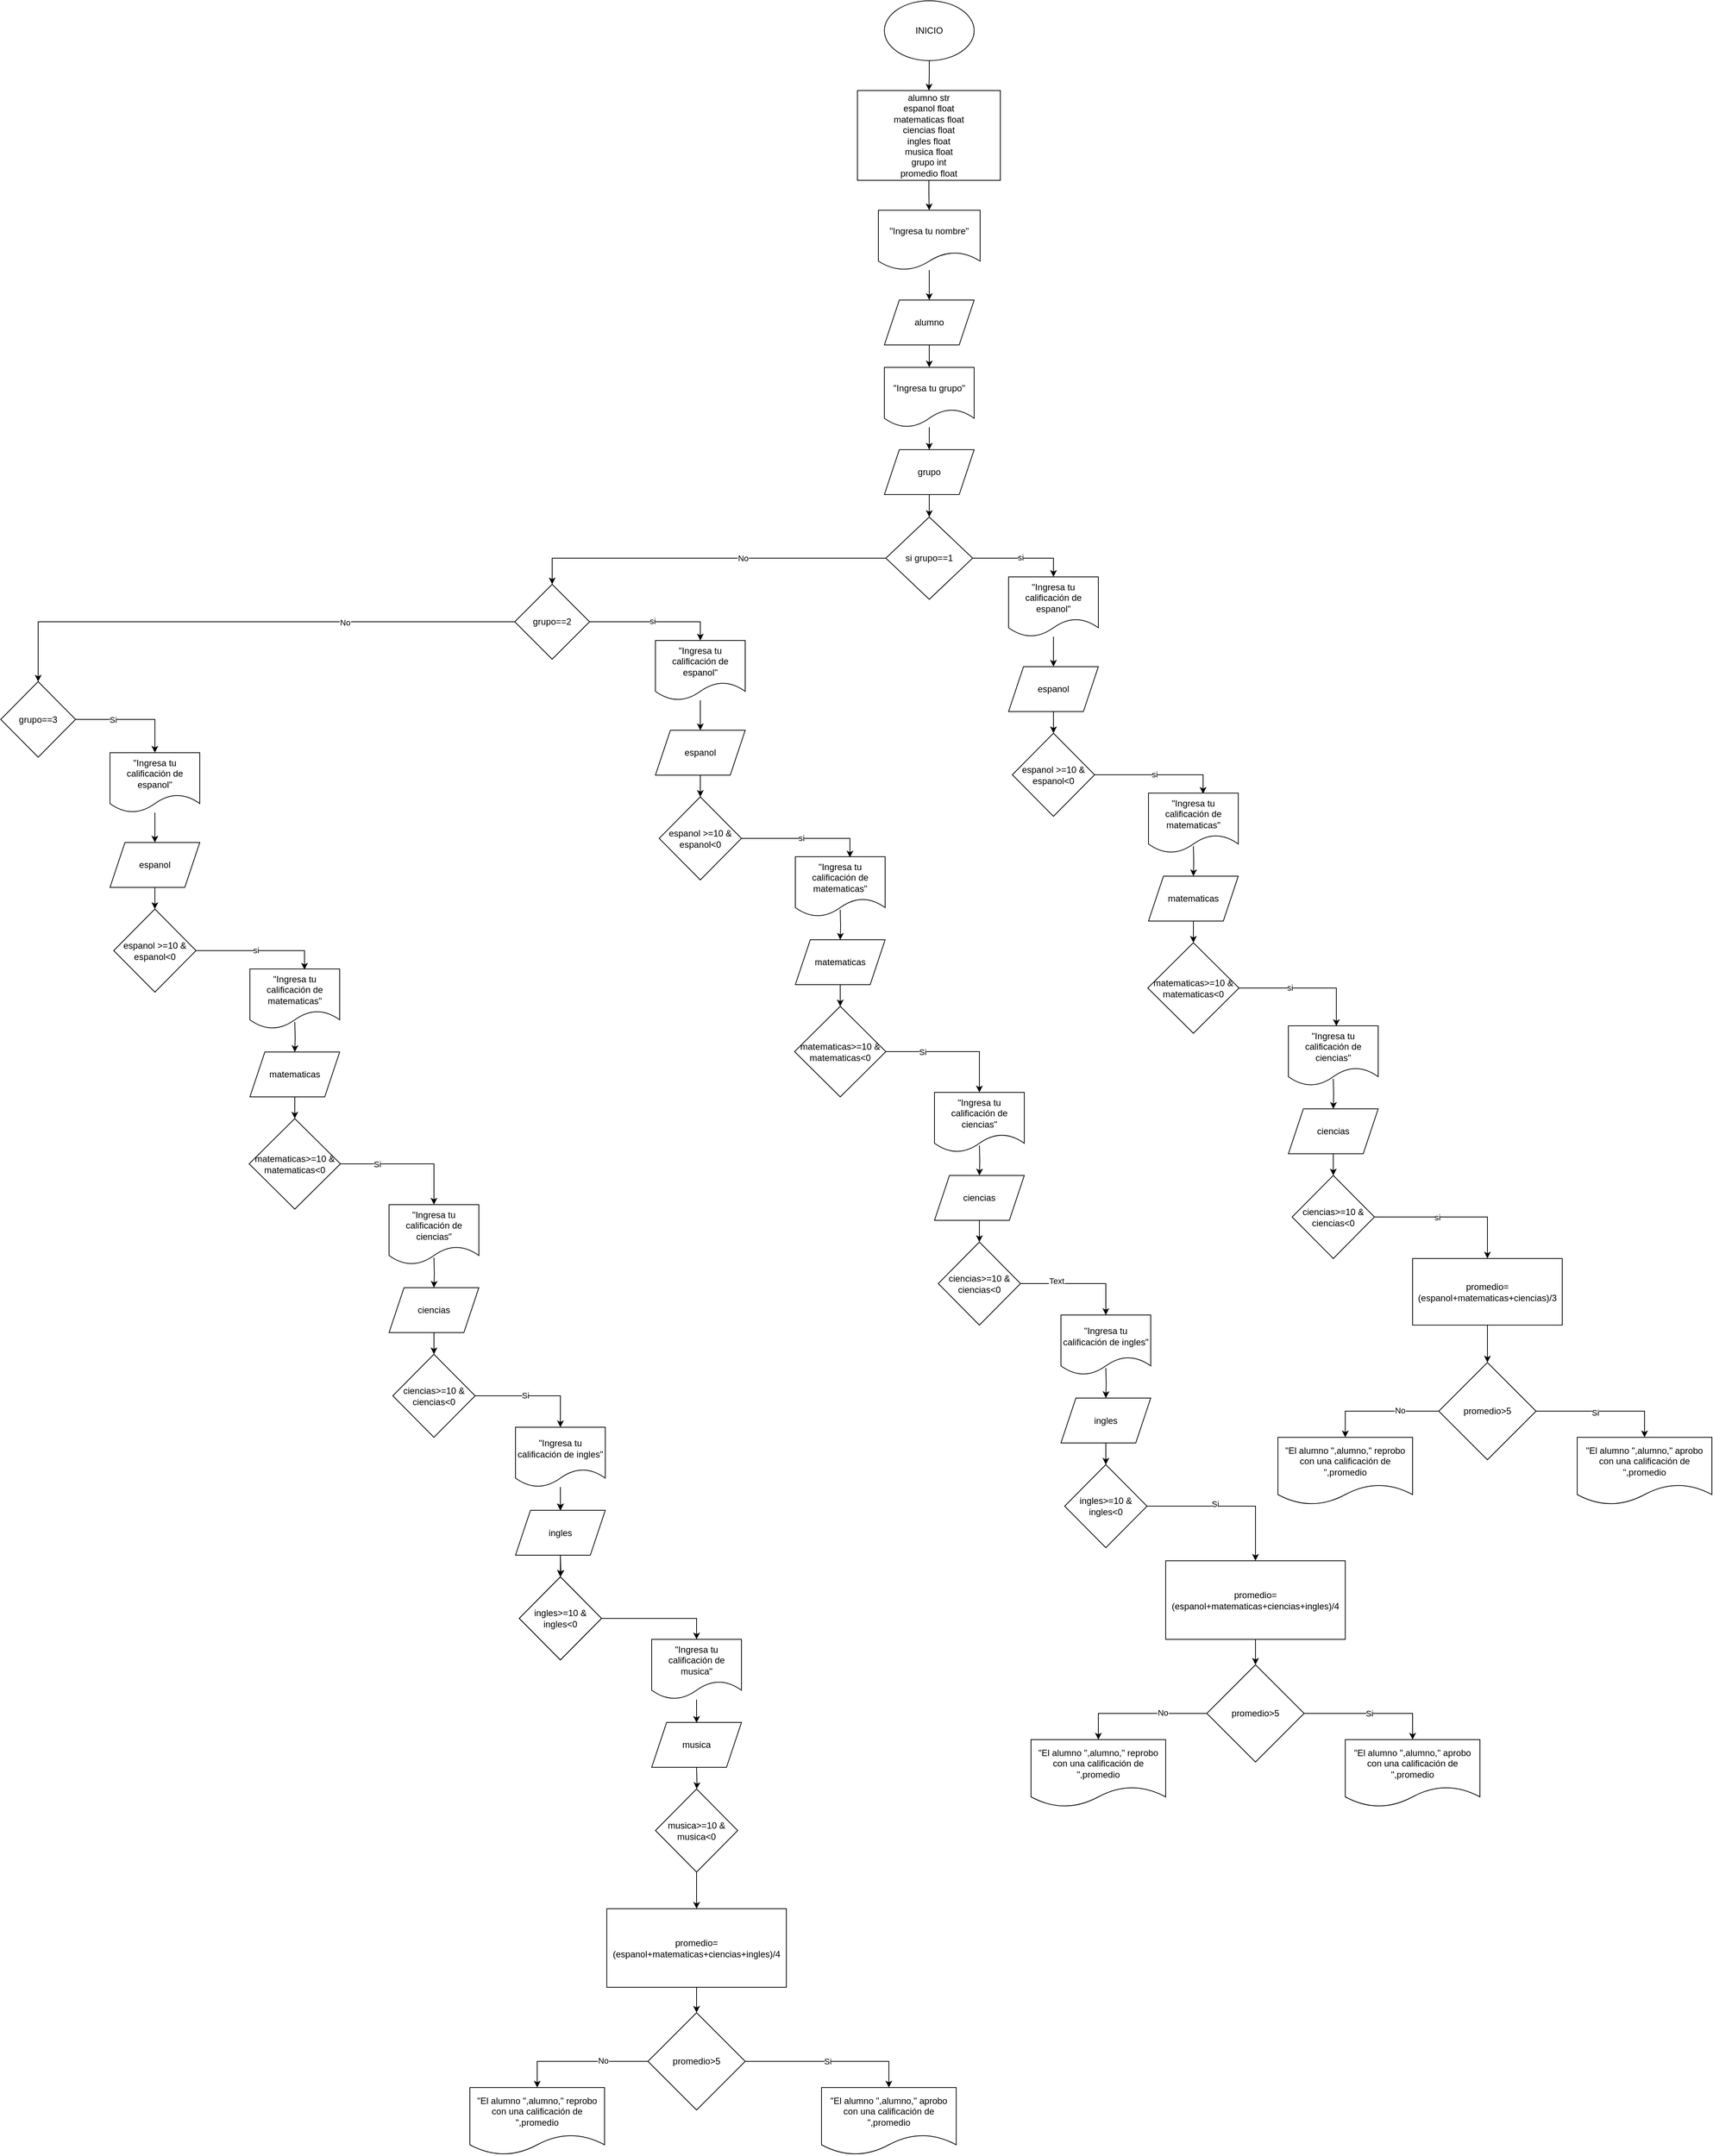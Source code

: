 <mxfile version="20.8.23" type="device"><diagram name="Página-1" id="aFOPdxJdM0kj3R4OnroM"><mxGraphModel dx="4655" dy="2076" grid="1" gridSize="10" guides="1" tooltips="1" connect="1" arrows="1" fold="1" page="1" pageScale="1" pageWidth="827" pageHeight="1169" math="0" shadow="0"><root><mxCell id="0"/><mxCell id="1" parent="0"/><mxCell id="Tc5e_QSdunfedccfVTFj-3" style="edgeStyle=orthogonalEdgeStyle;rounded=0;orthogonalLoop=1;jettySize=auto;html=1;entryX=0.5;entryY=0;entryDx=0;entryDy=0;" edge="1" parent="1" source="Tc5e_QSdunfedccfVTFj-1" target="Tc5e_QSdunfedccfVTFj-2"><mxGeometry relative="1" as="geometry"/></mxCell><mxCell id="Tc5e_QSdunfedccfVTFj-1" value="INICIO" style="ellipse;whiteSpace=wrap;html=1;" vertex="1" parent="1"><mxGeometry x="354" width="120" height="80" as="geometry"/></mxCell><mxCell id="Tc5e_QSdunfedccfVTFj-5" value="" style="edgeStyle=orthogonalEdgeStyle;rounded=0;orthogonalLoop=1;jettySize=auto;html=1;" edge="1" parent="1" source="Tc5e_QSdunfedccfVTFj-2" target="Tc5e_QSdunfedccfVTFj-4"><mxGeometry relative="1" as="geometry"/></mxCell><mxCell id="Tc5e_QSdunfedccfVTFj-2" value="alumno str&lt;br&gt;espanol float&lt;br&gt;matematicas float&lt;br&gt;ciencias float&lt;br&gt;ingles float&lt;br&gt;musica float&lt;br&gt;grupo int&lt;br&gt;promedio float" style="rounded=0;whiteSpace=wrap;html=1;" vertex="1" parent="1"><mxGeometry x="318" y="120" width="191" height="120" as="geometry"/></mxCell><mxCell id="Tc5e_QSdunfedccfVTFj-7" value="" style="edgeStyle=orthogonalEdgeStyle;rounded=0;orthogonalLoop=1;jettySize=auto;html=1;" edge="1" parent="1" source="Tc5e_QSdunfedccfVTFj-4" target="Tc5e_QSdunfedccfVTFj-6"><mxGeometry relative="1" as="geometry"/></mxCell><mxCell id="Tc5e_QSdunfedccfVTFj-4" value="&quot;Ingresa tu nombre&quot;" style="shape=document;whiteSpace=wrap;html=1;boundedLbl=1;" vertex="1" parent="1"><mxGeometry x="346" y="280" width="136" height="80" as="geometry"/></mxCell><mxCell id="Tc5e_QSdunfedccfVTFj-10" value="" style="edgeStyle=orthogonalEdgeStyle;rounded=0;orthogonalLoop=1;jettySize=auto;html=1;" edge="1" parent="1" source="Tc5e_QSdunfedccfVTFj-6" target="Tc5e_QSdunfedccfVTFj-8"><mxGeometry relative="1" as="geometry"/></mxCell><mxCell id="Tc5e_QSdunfedccfVTFj-6" value="alumno" style="shape=parallelogram;perimeter=parallelogramPerimeter;whiteSpace=wrap;html=1;fixedSize=1;" vertex="1" parent="1"><mxGeometry x="354" y="400" width="120" height="60" as="geometry"/></mxCell><mxCell id="Tc5e_QSdunfedccfVTFj-12" value="" style="edgeStyle=orthogonalEdgeStyle;rounded=0;orthogonalLoop=1;jettySize=auto;html=1;" edge="1" parent="1" source="Tc5e_QSdunfedccfVTFj-8" target="Tc5e_QSdunfedccfVTFj-11"><mxGeometry relative="1" as="geometry"/></mxCell><mxCell id="Tc5e_QSdunfedccfVTFj-8" value="&quot;Ingresa tu grupo&quot;" style="shape=document;whiteSpace=wrap;html=1;boundedLbl=1;" vertex="1" parent="1"><mxGeometry x="354" y="490" width="120" height="80" as="geometry"/></mxCell><mxCell id="Tc5e_QSdunfedccfVTFj-14" value="" style="edgeStyle=orthogonalEdgeStyle;rounded=0;orthogonalLoop=1;jettySize=auto;html=1;" edge="1" parent="1" source="Tc5e_QSdunfedccfVTFj-11" target="Tc5e_QSdunfedccfVTFj-15"><mxGeometry relative="1" as="geometry"><mxPoint x="414" y="690" as="targetPoint"/></mxGeometry></mxCell><mxCell id="Tc5e_QSdunfedccfVTFj-11" value="grupo" style="shape=parallelogram;perimeter=parallelogramPerimeter;whiteSpace=wrap;html=1;fixedSize=1;" vertex="1" parent="1"><mxGeometry x="354" y="600" width="120" height="60" as="geometry"/></mxCell><mxCell id="Tc5e_QSdunfedccfVTFj-18" style="edgeStyle=orthogonalEdgeStyle;rounded=0;orthogonalLoop=1;jettySize=auto;html=1;entryX=0.5;entryY=0;entryDx=0;entryDy=0;" edge="1" parent="1" source="Tc5e_QSdunfedccfVTFj-15" target="Tc5e_QSdunfedccfVTFj-17"><mxGeometry relative="1" as="geometry"/></mxCell><mxCell id="Tc5e_QSdunfedccfVTFj-21" value="si" style="edgeLabel;html=1;align=center;verticalAlign=middle;resizable=0;points=[];" vertex="1" connectable="0" parent="Tc5e_QSdunfedccfVTFj-18"><mxGeometry x="-0.037" y="1" relative="1" as="geometry"><mxPoint as="offset"/></mxGeometry></mxCell><mxCell id="Tc5e_QSdunfedccfVTFj-25" style="edgeStyle=orthogonalEdgeStyle;rounded=0;orthogonalLoop=1;jettySize=auto;html=1;entryX=0.5;entryY=0;entryDx=0;entryDy=0;" edge="1" parent="1" source="Tc5e_QSdunfedccfVTFj-15" target="Tc5e_QSdunfedccfVTFj-24"><mxGeometry relative="1" as="geometry"/></mxCell><mxCell id="Tc5e_QSdunfedccfVTFj-36" value="No" style="edgeLabel;html=1;align=center;verticalAlign=middle;resizable=0;points=[];" vertex="1" connectable="0" parent="Tc5e_QSdunfedccfVTFj-25"><mxGeometry x="-0.203" relative="1" as="geometry"><mxPoint as="offset"/></mxGeometry></mxCell><mxCell id="Tc5e_QSdunfedccfVTFj-15" value="si grupo==1" style="rhombus;whiteSpace=wrap;html=1;" vertex="1" parent="1"><mxGeometry x="356" y="690" width="116" height="110" as="geometry"/></mxCell><mxCell id="Tc5e_QSdunfedccfVTFj-20" value="" style="edgeStyle=orthogonalEdgeStyle;rounded=0;orthogonalLoop=1;jettySize=auto;html=1;" edge="1" parent="1" source="Tc5e_QSdunfedccfVTFj-17" target="Tc5e_QSdunfedccfVTFj-19"><mxGeometry relative="1" as="geometry"/></mxCell><mxCell id="Tc5e_QSdunfedccfVTFj-17" value="&quot;Ingresa tu calificación de espanol&quot;" style="shape=document;whiteSpace=wrap;html=1;boundedLbl=1;" vertex="1" parent="1"><mxGeometry x="520" y="770" width="120" height="80" as="geometry"/></mxCell><mxCell id="Tc5e_QSdunfedccfVTFj-23" value="" style="edgeStyle=orthogonalEdgeStyle;rounded=0;orthogonalLoop=1;jettySize=auto;html=1;" edge="1" parent="1" source="Tc5e_QSdunfedccfVTFj-19" target="Tc5e_QSdunfedccfVTFj-22"><mxGeometry relative="1" as="geometry"/></mxCell><mxCell id="Tc5e_QSdunfedccfVTFj-19" value="espanol" style="shape=parallelogram;perimeter=parallelogramPerimeter;whiteSpace=wrap;html=1;fixedSize=1;" vertex="1" parent="1"><mxGeometry x="520" y="890" width="120" height="60" as="geometry"/></mxCell><mxCell id="Tc5e_QSdunfedccfVTFj-39" style="edgeStyle=orthogonalEdgeStyle;rounded=0;orthogonalLoop=1;jettySize=auto;html=1;entryX=0.608;entryY=0.012;entryDx=0;entryDy=0;entryPerimeter=0;" edge="1" parent="1" source="Tc5e_QSdunfedccfVTFj-22" target="Tc5e_QSdunfedccfVTFj-38"><mxGeometry relative="1" as="geometry"/></mxCell><mxCell id="Tc5e_QSdunfedccfVTFj-40" value="si" style="edgeLabel;html=1;align=center;verticalAlign=middle;resizable=0;points=[];" vertex="1" connectable="0" parent="Tc5e_QSdunfedccfVTFj-39"><mxGeometry x="-0.06" y="1" relative="1" as="geometry"><mxPoint as="offset"/></mxGeometry></mxCell><mxCell id="Tc5e_QSdunfedccfVTFj-22" value="espanol &amp;gt;=10 &amp;amp; espanol&amp;lt;0" style="rhombus;whiteSpace=wrap;html=1;" vertex="1" parent="1"><mxGeometry x="525" y="979" width="110" height="111" as="geometry"/></mxCell><mxCell id="Tc5e_QSdunfedccfVTFj-27" style="edgeStyle=orthogonalEdgeStyle;rounded=0;orthogonalLoop=1;jettySize=auto;html=1;" edge="1" parent="1" source="Tc5e_QSdunfedccfVTFj-24" target="Tc5e_QSdunfedccfVTFj-26"><mxGeometry relative="1" as="geometry"/></mxCell><mxCell id="Tc5e_QSdunfedccfVTFj-37" value="No" style="edgeLabel;html=1;align=center;verticalAlign=middle;resizable=0;points=[];" vertex="1" connectable="0" parent="Tc5e_QSdunfedccfVTFj-27"><mxGeometry x="-0.366" y="1" relative="1" as="geometry"><mxPoint as="offset"/></mxGeometry></mxCell><mxCell id="Tc5e_QSdunfedccfVTFj-24" value="grupo==2" style="rhombus;whiteSpace=wrap;html=1;" vertex="1" parent="1"><mxGeometry x="-140" y="780" width="100" height="100" as="geometry"/></mxCell><mxCell id="Tc5e_QSdunfedccfVTFj-162" style="edgeStyle=orthogonalEdgeStyle;rounded=0;orthogonalLoop=1;jettySize=auto;html=1;entryX=0.5;entryY=0;entryDx=0;entryDy=0;" edge="1" parent="1" source="Tc5e_QSdunfedccfVTFj-26" target="Tc5e_QSdunfedccfVTFj-128"><mxGeometry relative="1" as="geometry"/></mxCell><mxCell id="Tc5e_QSdunfedccfVTFj-163" value="Si" style="edgeLabel;html=1;align=center;verticalAlign=middle;resizable=0;points=[];" vertex="1" connectable="0" parent="Tc5e_QSdunfedccfVTFj-162"><mxGeometry x="-0.34" relative="1" as="geometry"><mxPoint as="offset"/></mxGeometry></mxCell><mxCell id="Tc5e_QSdunfedccfVTFj-26" value="grupo==3" style="rhombus;whiteSpace=wrap;html=1;" vertex="1" parent="1"><mxGeometry x="-827" y="910" width="100" height="101" as="geometry"/></mxCell><mxCell id="Tc5e_QSdunfedccfVTFj-38" value="&quot;Ingresa tu calificación de matematicas&quot;" style="shape=document;whiteSpace=wrap;html=1;boundedLbl=1;" vertex="1" parent="1"><mxGeometry x="707" y="1059" width="120" height="80" as="geometry"/></mxCell><mxCell id="Tc5e_QSdunfedccfVTFj-41" value="" style="edgeStyle=orthogonalEdgeStyle;rounded=0;orthogonalLoop=1;jettySize=auto;html=1;" edge="1" parent="1" target="Tc5e_QSdunfedccfVTFj-43"><mxGeometry relative="1" as="geometry"><mxPoint x="767" y="1130" as="sourcePoint"/></mxGeometry></mxCell><mxCell id="Tc5e_QSdunfedccfVTFj-42" value="" style="edgeStyle=orthogonalEdgeStyle;rounded=0;orthogonalLoop=1;jettySize=auto;html=1;" edge="1" parent="1" source="Tc5e_QSdunfedccfVTFj-43" target="Tc5e_QSdunfedccfVTFj-44"><mxGeometry relative="1" as="geometry"/></mxCell><mxCell id="Tc5e_QSdunfedccfVTFj-43" value="matematicas" style="shape=parallelogram;perimeter=parallelogramPerimeter;whiteSpace=wrap;html=1;fixedSize=1;" vertex="1" parent="1"><mxGeometry x="707" y="1170" width="120" height="60" as="geometry"/></mxCell><mxCell id="Tc5e_QSdunfedccfVTFj-53" style="edgeStyle=orthogonalEdgeStyle;rounded=0;orthogonalLoop=1;jettySize=auto;html=1;entryX=0.534;entryY=0.004;entryDx=0;entryDy=0;entryPerimeter=0;" edge="1" parent="1" source="Tc5e_QSdunfedccfVTFj-44" target="Tc5e_QSdunfedccfVTFj-47"><mxGeometry relative="1" as="geometry"/></mxCell><mxCell id="Tc5e_QSdunfedccfVTFj-54" value="si" style="edgeLabel;html=1;align=center;verticalAlign=middle;resizable=0;points=[];" vertex="1" connectable="0" parent="Tc5e_QSdunfedccfVTFj-53"><mxGeometry x="-0.247" y="1" relative="1" as="geometry"><mxPoint as="offset"/></mxGeometry></mxCell><mxCell id="Tc5e_QSdunfedccfVTFj-44" value="matematicas&amp;gt;=10 &amp;amp; matematicas&amp;lt;0" style="rhombus;whiteSpace=wrap;html=1;" vertex="1" parent="1"><mxGeometry x="706" y="1259" width="122" height="121" as="geometry"/></mxCell><mxCell id="Tc5e_QSdunfedccfVTFj-47" value="&quot;Ingresa tu calificación de ciencias&quot;" style="shape=document;whiteSpace=wrap;html=1;boundedLbl=1;" vertex="1" parent="1"><mxGeometry x="894" y="1370" width="120" height="80" as="geometry"/></mxCell><mxCell id="Tc5e_QSdunfedccfVTFj-48" value="" style="edgeStyle=orthogonalEdgeStyle;rounded=0;orthogonalLoop=1;jettySize=auto;html=1;" edge="1" parent="1" target="Tc5e_QSdunfedccfVTFj-50"><mxGeometry relative="1" as="geometry"><mxPoint x="954" y="1441" as="sourcePoint"/></mxGeometry></mxCell><mxCell id="Tc5e_QSdunfedccfVTFj-49" value="" style="edgeStyle=orthogonalEdgeStyle;rounded=0;orthogonalLoop=1;jettySize=auto;html=1;" edge="1" parent="1" source="Tc5e_QSdunfedccfVTFj-50"><mxGeometry relative="1" as="geometry"><mxPoint x="954" y="1570" as="targetPoint"/></mxGeometry></mxCell><mxCell id="Tc5e_QSdunfedccfVTFj-50" value="ciencias" style="shape=parallelogram;perimeter=parallelogramPerimeter;whiteSpace=wrap;html=1;fixedSize=1;" vertex="1" parent="1"><mxGeometry x="894" y="1481" width="120" height="60" as="geometry"/></mxCell><mxCell id="Tc5e_QSdunfedccfVTFj-56" style="edgeStyle=orthogonalEdgeStyle;rounded=0;orthogonalLoop=1;jettySize=auto;html=1;entryX=0.5;entryY=0;entryDx=0;entryDy=0;" edge="1" parent="1" source="Tc5e_QSdunfedccfVTFj-51" target="Tc5e_QSdunfedccfVTFj-55"><mxGeometry relative="1" as="geometry"/></mxCell><mxCell id="Tc5e_QSdunfedccfVTFj-57" value="si" style="edgeLabel;html=1;align=center;verticalAlign=middle;resizable=0;points=[];" vertex="1" connectable="0" parent="Tc5e_QSdunfedccfVTFj-56"><mxGeometry x="-0.192" relative="1" as="geometry"><mxPoint as="offset"/></mxGeometry></mxCell><mxCell id="Tc5e_QSdunfedccfVTFj-51" value="ciencias&amp;gt;=10 &amp;amp; ciencias&amp;lt;0" style="rhombus;whiteSpace=wrap;html=1;" vertex="1" parent="1"><mxGeometry x="899" y="1570" width="110" height="111" as="geometry"/></mxCell><mxCell id="Tc5e_QSdunfedccfVTFj-60" value="" style="edgeStyle=orthogonalEdgeStyle;rounded=0;orthogonalLoop=1;jettySize=auto;html=1;" edge="1" parent="1" source="Tc5e_QSdunfedccfVTFj-55" target="Tc5e_QSdunfedccfVTFj-59"><mxGeometry relative="1" as="geometry"/></mxCell><mxCell id="Tc5e_QSdunfedccfVTFj-55" value="promedio=(espanol+matematicas+ciencias)/3" style="rounded=0;whiteSpace=wrap;html=1;" vertex="1" parent="1"><mxGeometry x="1060" y="1681" width="200" height="89" as="geometry"/></mxCell><mxCell id="Tc5e_QSdunfedccfVTFj-62" style="edgeStyle=orthogonalEdgeStyle;rounded=0;orthogonalLoop=1;jettySize=auto;html=1;entryX=0.5;entryY=0;entryDx=0;entryDy=0;" edge="1" parent="1" source="Tc5e_QSdunfedccfVTFj-59" target="Tc5e_QSdunfedccfVTFj-61"><mxGeometry relative="1" as="geometry"/></mxCell><mxCell id="Tc5e_QSdunfedccfVTFj-66" value="Si" style="edgeLabel;html=1;align=center;verticalAlign=middle;resizable=0;points=[];" vertex="1" connectable="0" parent="Tc5e_QSdunfedccfVTFj-62"><mxGeometry x="-0.13" y="-2" relative="1" as="geometry"><mxPoint as="offset"/></mxGeometry></mxCell><mxCell id="Tc5e_QSdunfedccfVTFj-64" style="edgeStyle=orthogonalEdgeStyle;rounded=0;orthogonalLoop=1;jettySize=auto;html=1;entryX=0.5;entryY=0;entryDx=0;entryDy=0;" edge="1" parent="1" source="Tc5e_QSdunfedccfVTFj-59" target="Tc5e_QSdunfedccfVTFj-63"><mxGeometry relative="1" as="geometry"/></mxCell><mxCell id="Tc5e_QSdunfedccfVTFj-65" value="No" style="edgeLabel;html=1;align=center;verticalAlign=middle;resizable=0;points=[];" vertex="1" connectable="0" parent="Tc5e_QSdunfedccfVTFj-64"><mxGeometry x="-0.346" y="-1" relative="1" as="geometry"><mxPoint as="offset"/></mxGeometry></mxCell><mxCell id="Tc5e_QSdunfedccfVTFj-59" value="promedio&amp;gt;5" style="rhombus;whiteSpace=wrap;html=1;" vertex="1" parent="1"><mxGeometry x="1095" y="1820" width="130" height="130" as="geometry"/></mxCell><mxCell id="Tc5e_QSdunfedccfVTFj-61" value="&quot;El alumno &quot;,alumno,&quot; aprobo con una calificación de &quot;,promedio" style="shape=document;whiteSpace=wrap;html=1;boundedLbl=1;" vertex="1" parent="1"><mxGeometry x="1280" y="1920" width="180" height="90" as="geometry"/></mxCell><mxCell id="Tc5e_QSdunfedccfVTFj-63" value="&quot;El alumno &quot;,alumno,&quot; reprobo con una calificación de &quot;,promedio" style="shape=document;whiteSpace=wrap;html=1;boundedLbl=1;" vertex="1" parent="1"><mxGeometry x="880" y="1920" width="180" height="90" as="geometry"/></mxCell><mxCell id="Tc5e_QSdunfedccfVTFj-67" style="edgeStyle=orthogonalEdgeStyle;rounded=0;orthogonalLoop=1;jettySize=auto;html=1;entryX=0.5;entryY=0;entryDx=0;entryDy=0;" edge="1" parent="1" target="Tc5e_QSdunfedccfVTFj-70" source="Tc5e_QSdunfedccfVTFj-24"><mxGeometry relative="1" as="geometry"><mxPoint y="830" as="sourcePoint"/></mxGeometry></mxCell><mxCell id="Tc5e_QSdunfedccfVTFj-68" value="si" style="edgeLabel;html=1;align=center;verticalAlign=middle;resizable=0;points=[];" vertex="1" connectable="0" parent="Tc5e_QSdunfedccfVTFj-67"><mxGeometry x="-0.037" y="1" relative="1" as="geometry"><mxPoint as="offset"/></mxGeometry></mxCell><mxCell id="Tc5e_QSdunfedccfVTFj-69" value="" style="edgeStyle=orthogonalEdgeStyle;rounded=0;orthogonalLoop=1;jettySize=auto;html=1;" edge="1" parent="1" source="Tc5e_QSdunfedccfVTFj-70" target="Tc5e_QSdunfedccfVTFj-72"><mxGeometry relative="1" as="geometry"/></mxCell><mxCell id="Tc5e_QSdunfedccfVTFj-70" value="&quot;Ingresa tu calificación de espanol&quot;" style="shape=document;whiteSpace=wrap;html=1;boundedLbl=1;" vertex="1" parent="1"><mxGeometry x="48" y="855" width="120" height="80" as="geometry"/></mxCell><mxCell id="Tc5e_QSdunfedccfVTFj-71" value="" style="edgeStyle=orthogonalEdgeStyle;rounded=0;orthogonalLoop=1;jettySize=auto;html=1;" edge="1" parent="1" source="Tc5e_QSdunfedccfVTFj-72" target="Tc5e_QSdunfedccfVTFj-75"><mxGeometry relative="1" as="geometry"/></mxCell><mxCell id="Tc5e_QSdunfedccfVTFj-72" value="espanol" style="shape=parallelogram;perimeter=parallelogramPerimeter;whiteSpace=wrap;html=1;fixedSize=1;" vertex="1" parent="1"><mxGeometry x="48" y="975" width="120" height="60" as="geometry"/></mxCell><mxCell id="Tc5e_QSdunfedccfVTFj-73" style="edgeStyle=orthogonalEdgeStyle;rounded=0;orthogonalLoop=1;jettySize=auto;html=1;entryX=0.608;entryY=0.012;entryDx=0;entryDy=0;entryPerimeter=0;" edge="1" parent="1" source="Tc5e_QSdunfedccfVTFj-75" target="Tc5e_QSdunfedccfVTFj-76"><mxGeometry relative="1" as="geometry"/></mxCell><mxCell id="Tc5e_QSdunfedccfVTFj-74" value="si" style="edgeLabel;html=1;align=center;verticalAlign=middle;resizable=0;points=[];" vertex="1" connectable="0" parent="Tc5e_QSdunfedccfVTFj-73"><mxGeometry x="-0.06" y="1" relative="1" as="geometry"><mxPoint as="offset"/></mxGeometry></mxCell><mxCell id="Tc5e_QSdunfedccfVTFj-75" value="espanol &amp;gt;=10 &amp;amp; espanol&amp;lt;0" style="rhombus;whiteSpace=wrap;html=1;" vertex="1" parent="1"><mxGeometry x="53" y="1064" width="110" height="111" as="geometry"/></mxCell><mxCell id="Tc5e_QSdunfedccfVTFj-76" value="&quot;Ingresa tu calificación de matematicas&quot;" style="shape=document;whiteSpace=wrap;html=1;boundedLbl=1;" vertex="1" parent="1"><mxGeometry x="235" y="1144" width="120" height="80" as="geometry"/></mxCell><mxCell id="Tc5e_QSdunfedccfVTFj-77" value="" style="edgeStyle=orthogonalEdgeStyle;rounded=0;orthogonalLoop=1;jettySize=auto;html=1;" edge="1" parent="1" target="Tc5e_QSdunfedccfVTFj-79"><mxGeometry relative="1" as="geometry"><mxPoint x="295" y="1215" as="sourcePoint"/></mxGeometry></mxCell><mxCell id="Tc5e_QSdunfedccfVTFj-78" value="" style="edgeStyle=orthogonalEdgeStyle;rounded=0;orthogonalLoop=1;jettySize=auto;html=1;" edge="1" parent="1" source="Tc5e_QSdunfedccfVTFj-79" target="Tc5e_QSdunfedccfVTFj-82"><mxGeometry relative="1" as="geometry"/></mxCell><mxCell id="Tc5e_QSdunfedccfVTFj-79" value="matematicas" style="shape=parallelogram;perimeter=parallelogramPerimeter;whiteSpace=wrap;html=1;fixedSize=1;" vertex="1" parent="1"><mxGeometry x="235" y="1255" width="120" height="60" as="geometry"/></mxCell><mxCell id="Tc5e_QSdunfedccfVTFj-94" style="edgeStyle=orthogonalEdgeStyle;rounded=0;orthogonalLoop=1;jettySize=auto;html=1;entryX=0.5;entryY=0;entryDx=0;entryDy=0;" edge="1" parent="1" source="Tc5e_QSdunfedccfVTFj-82" target="Tc5e_QSdunfedccfVTFj-87"><mxGeometry relative="1" as="geometry"/></mxCell><mxCell id="Tc5e_QSdunfedccfVTFj-95" value="Si" style="edgeLabel;html=1;align=center;verticalAlign=middle;resizable=0;points=[];" vertex="1" connectable="0" parent="Tc5e_QSdunfedccfVTFj-94"><mxGeometry x="-0.455" relative="1" as="geometry"><mxPoint as="offset"/></mxGeometry></mxCell><mxCell id="Tc5e_QSdunfedccfVTFj-82" value="matematicas&amp;gt;=10 &amp;amp; matematicas&amp;lt;0" style="rhombus;whiteSpace=wrap;html=1;" vertex="1" parent="1"><mxGeometry x="234" y="1344" width="122" height="121" as="geometry"/></mxCell><mxCell id="Tc5e_QSdunfedccfVTFj-87" value="&quot;Ingresa tu calificación de ciencias&quot;" style="shape=document;whiteSpace=wrap;html=1;boundedLbl=1;" vertex="1" parent="1"><mxGeometry x="421" y="1459" width="120" height="80" as="geometry"/></mxCell><mxCell id="Tc5e_QSdunfedccfVTFj-88" value="" style="edgeStyle=orthogonalEdgeStyle;rounded=0;orthogonalLoop=1;jettySize=auto;html=1;" edge="1" parent="1" target="Tc5e_QSdunfedccfVTFj-90"><mxGeometry relative="1" as="geometry"><mxPoint x="481" y="1530" as="sourcePoint"/></mxGeometry></mxCell><mxCell id="Tc5e_QSdunfedccfVTFj-89" value="" style="edgeStyle=orthogonalEdgeStyle;rounded=0;orthogonalLoop=1;jettySize=auto;html=1;" edge="1" parent="1" source="Tc5e_QSdunfedccfVTFj-90"><mxGeometry relative="1" as="geometry"><mxPoint x="481" y="1659" as="targetPoint"/></mxGeometry></mxCell><mxCell id="Tc5e_QSdunfedccfVTFj-90" value="ciencias" style="shape=parallelogram;perimeter=parallelogramPerimeter;whiteSpace=wrap;html=1;fixedSize=1;" vertex="1" parent="1"><mxGeometry x="421" y="1570" width="120" height="60" as="geometry"/></mxCell><mxCell id="Tc5e_QSdunfedccfVTFj-104" style="edgeStyle=orthogonalEdgeStyle;rounded=0;orthogonalLoop=1;jettySize=auto;html=1;entryX=0.5;entryY=0;entryDx=0;entryDy=0;" edge="1" parent="1" source="Tc5e_QSdunfedccfVTFj-93" target="Tc5e_QSdunfedccfVTFj-99"><mxGeometry relative="1" as="geometry"/></mxCell><mxCell id="Tc5e_QSdunfedccfVTFj-121" value="Text" style="edgeLabel;html=1;align=center;verticalAlign=middle;resizable=0;points=[];" vertex="1" connectable="0" parent="Tc5e_QSdunfedccfVTFj-104"><mxGeometry x="-0.393" y="4" relative="1" as="geometry"><mxPoint as="offset"/></mxGeometry></mxCell><mxCell id="Tc5e_QSdunfedccfVTFj-93" value="ciencias&amp;gt;=10 &amp;amp; ciencias&amp;lt;0" style="rhombus;whiteSpace=wrap;html=1;" vertex="1" parent="1"><mxGeometry x="426" y="1659" width="110" height="111" as="geometry"/></mxCell><mxCell id="Tc5e_QSdunfedccfVTFj-99" value="&quot;Ingresa tu calificación de ingles&quot;" style="shape=document;whiteSpace=wrap;html=1;boundedLbl=1;" vertex="1" parent="1"><mxGeometry x="590" y="1756.5" width="120" height="80" as="geometry"/></mxCell><mxCell id="Tc5e_QSdunfedccfVTFj-100" value="" style="edgeStyle=orthogonalEdgeStyle;rounded=0;orthogonalLoop=1;jettySize=auto;html=1;" edge="1" parent="1" target="Tc5e_QSdunfedccfVTFj-102"><mxGeometry relative="1" as="geometry"><mxPoint x="650" y="1827.5" as="sourcePoint"/></mxGeometry></mxCell><mxCell id="Tc5e_QSdunfedccfVTFj-101" value="" style="edgeStyle=orthogonalEdgeStyle;rounded=0;orthogonalLoop=1;jettySize=auto;html=1;" edge="1" parent="1" source="Tc5e_QSdunfedccfVTFj-102"><mxGeometry relative="1" as="geometry"><mxPoint x="650" y="1956.5" as="targetPoint"/></mxGeometry></mxCell><mxCell id="Tc5e_QSdunfedccfVTFj-102" value="ingles" style="shape=parallelogram;perimeter=parallelogramPerimeter;whiteSpace=wrap;html=1;fixedSize=1;" vertex="1" parent="1"><mxGeometry x="590" y="1867.5" width="120" height="60" as="geometry"/></mxCell><mxCell id="Tc5e_QSdunfedccfVTFj-115" style="edgeStyle=orthogonalEdgeStyle;rounded=0;orthogonalLoop=1;jettySize=auto;html=1;" edge="1" parent="1" source="Tc5e_QSdunfedccfVTFj-103" target="Tc5e_QSdunfedccfVTFj-108"><mxGeometry relative="1" as="geometry"/></mxCell><mxCell id="Tc5e_QSdunfedccfVTFj-116" value="Si" style="edgeLabel;html=1;align=center;verticalAlign=middle;resizable=0;points=[];" vertex="1" connectable="0" parent="Tc5e_QSdunfedccfVTFj-115"><mxGeometry x="-0.16" y="3" relative="1" as="geometry"><mxPoint x="-1" as="offset"/></mxGeometry></mxCell><mxCell id="Tc5e_QSdunfedccfVTFj-103" value="ingles&amp;gt;=10 &amp;amp; ingles&amp;lt;0" style="rhombus;whiteSpace=wrap;html=1;" vertex="1" parent="1"><mxGeometry x="595" y="1956.5" width="110" height="111" as="geometry"/></mxCell><mxCell id="Tc5e_QSdunfedccfVTFj-107" value="" style="edgeStyle=orthogonalEdgeStyle;rounded=0;orthogonalLoop=1;jettySize=auto;html=1;" edge="1" parent="1" source="Tc5e_QSdunfedccfVTFj-108" target="Tc5e_QSdunfedccfVTFj-113"><mxGeometry relative="1" as="geometry"/></mxCell><mxCell id="Tc5e_QSdunfedccfVTFj-108" value="promedio=(espanol+matematicas+ciencias+ingles)/4" style="rounded=0;whiteSpace=wrap;html=1;" vertex="1" parent="1"><mxGeometry x="730" y="2085" width="240" height="105" as="geometry"/></mxCell><mxCell id="Tc5e_QSdunfedccfVTFj-111" style="edgeStyle=orthogonalEdgeStyle;rounded=0;orthogonalLoop=1;jettySize=auto;html=1;entryX=0.5;entryY=0;entryDx=0;entryDy=0;" edge="1" parent="1" source="Tc5e_QSdunfedccfVTFj-113" target="Tc5e_QSdunfedccfVTFj-114"><mxGeometry relative="1" as="geometry"/></mxCell><mxCell id="Tc5e_QSdunfedccfVTFj-112" value="No" style="edgeLabel;html=1;align=center;verticalAlign=middle;resizable=0;points=[];" vertex="1" connectable="0" parent="Tc5e_QSdunfedccfVTFj-111"><mxGeometry x="-0.346" y="-1" relative="1" as="geometry"><mxPoint as="offset"/></mxGeometry></mxCell><mxCell id="Tc5e_QSdunfedccfVTFj-119" style="edgeStyle=orthogonalEdgeStyle;rounded=0;orthogonalLoop=1;jettySize=auto;html=1;entryX=0.5;entryY=0;entryDx=0;entryDy=0;" edge="1" parent="1" source="Tc5e_QSdunfedccfVTFj-113" target="Tc5e_QSdunfedccfVTFj-118"><mxGeometry relative="1" as="geometry"/></mxCell><mxCell id="Tc5e_QSdunfedccfVTFj-120" value="Si" style="edgeLabel;html=1;align=center;verticalAlign=middle;resizable=0;points=[];" vertex="1" connectable="0" parent="Tc5e_QSdunfedccfVTFj-119"><mxGeometry x="-0.034" relative="1" as="geometry"><mxPoint as="offset"/></mxGeometry></mxCell><mxCell id="Tc5e_QSdunfedccfVTFj-113" value="promedio&amp;gt;5" style="rhombus;whiteSpace=wrap;html=1;" vertex="1" parent="1"><mxGeometry x="785" y="2224" width="130" height="130" as="geometry"/></mxCell><mxCell id="Tc5e_QSdunfedccfVTFj-114" value="&quot;El alumno &quot;,alumno,&quot; reprobo con una calificación de &quot;,promedio" style="shape=document;whiteSpace=wrap;html=1;boundedLbl=1;" vertex="1" parent="1"><mxGeometry x="550" y="2324" width="180" height="90" as="geometry"/></mxCell><mxCell id="Tc5e_QSdunfedccfVTFj-118" value="&quot;El alumno &quot;,alumno,&quot; aprobo con una calificación de &quot;,promedio" style="shape=document;whiteSpace=wrap;html=1;boundedLbl=1;" vertex="1" parent="1"><mxGeometry x="970" y="2324" width="180" height="90" as="geometry"/></mxCell><mxCell id="Tc5e_QSdunfedccfVTFj-127" value="" style="edgeStyle=orthogonalEdgeStyle;rounded=0;orthogonalLoop=1;jettySize=auto;html=1;" edge="1" parent="1" source="Tc5e_QSdunfedccfVTFj-128" target="Tc5e_QSdunfedccfVTFj-130"><mxGeometry relative="1" as="geometry"/></mxCell><mxCell id="Tc5e_QSdunfedccfVTFj-128" value="&quot;Ingresa tu calificación de espanol&quot;" style="shape=document;whiteSpace=wrap;html=1;boundedLbl=1;" vertex="1" parent="1"><mxGeometry x="-681" y="1005" width="120" height="80" as="geometry"/></mxCell><mxCell id="Tc5e_QSdunfedccfVTFj-129" value="" style="edgeStyle=orthogonalEdgeStyle;rounded=0;orthogonalLoop=1;jettySize=auto;html=1;" edge="1" parent="1" source="Tc5e_QSdunfedccfVTFj-130" target="Tc5e_QSdunfedccfVTFj-133"><mxGeometry relative="1" as="geometry"/></mxCell><mxCell id="Tc5e_QSdunfedccfVTFj-130" value="espanol" style="shape=parallelogram;perimeter=parallelogramPerimeter;whiteSpace=wrap;html=1;fixedSize=1;" vertex="1" parent="1"><mxGeometry x="-681" y="1125" width="120" height="60" as="geometry"/></mxCell><mxCell id="Tc5e_QSdunfedccfVTFj-131" style="edgeStyle=orthogonalEdgeStyle;rounded=0;orthogonalLoop=1;jettySize=auto;html=1;entryX=0.608;entryY=0.012;entryDx=0;entryDy=0;entryPerimeter=0;" edge="1" parent="1" source="Tc5e_QSdunfedccfVTFj-133" target="Tc5e_QSdunfedccfVTFj-134"><mxGeometry relative="1" as="geometry"/></mxCell><mxCell id="Tc5e_QSdunfedccfVTFj-132" value="si" style="edgeLabel;html=1;align=center;verticalAlign=middle;resizable=0;points=[];" vertex="1" connectable="0" parent="Tc5e_QSdunfedccfVTFj-131"><mxGeometry x="-0.06" y="1" relative="1" as="geometry"><mxPoint as="offset"/></mxGeometry></mxCell><mxCell id="Tc5e_QSdunfedccfVTFj-133" value="espanol &amp;gt;=10 &amp;amp; espanol&amp;lt;0" style="rhombus;whiteSpace=wrap;html=1;" vertex="1" parent="1"><mxGeometry x="-676" y="1214" width="110" height="111" as="geometry"/></mxCell><mxCell id="Tc5e_QSdunfedccfVTFj-134" value="&quot;Ingresa tu calificación de matematicas&quot;" style="shape=document;whiteSpace=wrap;html=1;boundedLbl=1;" vertex="1" parent="1"><mxGeometry x="-494" y="1294" width="120" height="80" as="geometry"/></mxCell><mxCell id="Tc5e_QSdunfedccfVTFj-135" value="" style="edgeStyle=orthogonalEdgeStyle;rounded=0;orthogonalLoop=1;jettySize=auto;html=1;" edge="1" parent="1" target="Tc5e_QSdunfedccfVTFj-137"><mxGeometry relative="1" as="geometry"><mxPoint x="-434" y="1365" as="sourcePoint"/></mxGeometry></mxCell><mxCell id="Tc5e_QSdunfedccfVTFj-136" value="" style="edgeStyle=orthogonalEdgeStyle;rounded=0;orthogonalLoop=1;jettySize=auto;html=1;" edge="1" parent="1" source="Tc5e_QSdunfedccfVTFj-137" target="Tc5e_QSdunfedccfVTFj-140"><mxGeometry relative="1" as="geometry"/></mxCell><mxCell id="Tc5e_QSdunfedccfVTFj-137" value="matematicas" style="shape=parallelogram;perimeter=parallelogramPerimeter;whiteSpace=wrap;html=1;fixedSize=1;" vertex="1" parent="1"><mxGeometry x="-494" y="1405" width="120" height="60" as="geometry"/></mxCell><mxCell id="Tc5e_QSdunfedccfVTFj-138" style="edgeStyle=orthogonalEdgeStyle;rounded=0;orthogonalLoop=1;jettySize=auto;html=1;entryX=0.5;entryY=0;entryDx=0;entryDy=0;" edge="1" parent="1" source="Tc5e_QSdunfedccfVTFj-140" target="Tc5e_QSdunfedccfVTFj-141"><mxGeometry relative="1" as="geometry"/></mxCell><mxCell id="Tc5e_QSdunfedccfVTFj-139" value="Si" style="edgeLabel;html=1;align=center;verticalAlign=middle;resizable=0;points=[];" vertex="1" connectable="0" parent="Tc5e_QSdunfedccfVTFj-138"><mxGeometry x="-0.455" relative="1" as="geometry"><mxPoint as="offset"/></mxGeometry></mxCell><mxCell id="Tc5e_QSdunfedccfVTFj-140" value="matematicas&amp;gt;=10 &amp;amp; matematicas&amp;lt;0" style="rhombus;whiteSpace=wrap;html=1;" vertex="1" parent="1"><mxGeometry x="-495" y="1494" width="122" height="121" as="geometry"/></mxCell><mxCell id="Tc5e_QSdunfedccfVTFj-141" value="&quot;Ingresa tu calificación de ciencias&quot;" style="shape=document;whiteSpace=wrap;html=1;boundedLbl=1;" vertex="1" parent="1"><mxGeometry x="-308" y="1609" width="120" height="80" as="geometry"/></mxCell><mxCell id="Tc5e_QSdunfedccfVTFj-142" value="" style="edgeStyle=orthogonalEdgeStyle;rounded=0;orthogonalLoop=1;jettySize=auto;html=1;" edge="1" parent="1" target="Tc5e_QSdunfedccfVTFj-144"><mxGeometry relative="1" as="geometry"><mxPoint x="-248" y="1680" as="sourcePoint"/></mxGeometry></mxCell><mxCell id="Tc5e_QSdunfedccfVTFj-143" value="" style="edgeStyle=orthogonalEdgeStyle;rounded=0;orthogonalLoop=1;jettySize=auto;html=1;" edge="1" parent="1" source="Tc5e_QSdunfedccfVTFj-144"><mxGeometry relative="1" as="geometry"><mxPoint x="-248" y="1809" as="targetPoint"/></mxGeometry></mxCell><mxCell id="Tc5e_QSdunfedccfVTFj-144" value="ciencias" style="shape=parallelogram;perimeter=parallelogramPerimeter;whiteSpace=wrap;html=1;fixedSize=1;" vertex="1" parent="1"><mxGeometry x="-308" y="1720" width="120" height="60" as="geometry"/></mxCell><mxCell id="Tc5e_QSdunfedccfVTFj-164" style="edgeStyle=orthogonalEdgeStyle;rounded=0;orthogonalLoop=1;jettySize=auto;html=1;entryX=0.5;entryY=0;entryDx=0;entryDy=0;" edge="1" parent="1" source="Tc5e_QSdunfedccfVTFj-147" target="Tc5e_QSdunfedccfVTFj-148"><mxGeometry relative="1" as="geometry"/></mxCell><mxCell id="Tc5e_QSdunfedccfVTFj-165" value="Si" style="edgeLabel;html=1;align=center;verticalAlign=middle;resizable=0;points=[];" vertex="1" connectable="0" parent="Tc5e_QSdunfedccfVTFj-164"><mxGeometry x="-0.145" y="1" relative="1" as="geometry"><mxPoint as="offset"/></mxGeometry></mxCell><mxCell id="Tc5e_QSdunfedccfVTFj-147" value="ciencias&amp;gt;=10 &amp;amp; ciencias&amp;lt;0" style="rhombus;whiteSpace=wrap;html=1;" vertex="1" parent="1"><mxGeometry x="-303" y="1809" width="110" height="111" as="geometry"/></mxCell><mxCell id="Tc5e_QSdunfedccfVTFj-166" value="" style="edgeStyle=orthogonalEdgeStyle;rounded=0;orthogonalLoop=1;jettySize=auto;html=1;" edge="1" parent="1" source="Tc5e_QSdunfedccfVTFj-148" target="Tc5e_QSdunfedccfVTFj-149"><mxGeometry relative="1" as="geometry"/></mxCell><mxCell id="Tc5e_QSdunfedccfVTFj-148" value="&quot;Ingresa tu calificación de ingles&quot;" style="shape=document;whiteSpace=wrap;html=1;boundedLbl=1;" vertex="1" parent="1"><mxGeometry x="-139" y="1906.5" width="120" height="80" as="geometry"/></mxCell><mxCell id="Tc5e_QSdunfedccfVTFj-167" value="" style="edgeStyle=orthogonalEdgeStyle;rounded=0;orthogonalLoop=1;jettySize=auto;html=1;" edge="1" parent="1" source="Tc5e_QSdunfedccfVTFj-149" target="Tc5e_QSdunfedccfVTFj-152"><mxGeometry relative="1" as="geometry"/></mxCell><mxCell id="Tc5e_QSdunfedccfVTFj-149" value="ingles" style="shape=parallelogram;perimeter=parallelogramPerimeter;whiteSpace=wrap;html=1;fixedSize=1;" vertex="1" parent="1"><mxGeometry x="-139" y="2017.5" width="120" height="60" as="geometry"/></mxCell><mxCell id="Tc5e_QSdunfedccfVTFj-152" value="ingles&amp;gt;=10 &amp;amp; ingles&amp;lt;0" style="rhombus;whiteSpace=wrap;html=1;" vertex="1" parent="1"><mxGeometry x="-134" y="2106.5" width="110" height="111" as="geometry"/></mxCell><mxCell id="Tc5e_QSdunfedccfVTFj-153" value="" style="edgeStyle=orthogonalEdgeStyle;rounded=0;orthogonalLoop=1;jettySize=auto;html=1;" edge="1" parent="1" source="Tc5e_QSdunfedccfVTFj-154" target="Tc5e_QSdunfedccfVTFj-159"><mxGeometry relative="1" as="geometry"/></mxCell><mxCell id="Tc5e_QSdunfedccfVTFj-154" value="promedio=(espanol+matematicas+ciencias+ingles)/4" style="rounded=0;whiteSpace=wrap;html=1;" vertex="1" parent="1"><mxGeometry x="-17" y="2550" width="240" height="105" as="geometry"/></mxCell><mxCell id="Tc5e_QSdunfedccfVTFj-155" style="edgeStyle=orthogonalEdgeStyle;rounded=0;orthogonalLoop=1;jettySize=auto;html=1;entryX=0.5;entryY=0;entryDx=0;entryDy=0;" edge="1" parent="1" source="Tc5e_QSdunfedccfVTFj-159" target="Tc5e_QSdunfedccfVTFj-160"><mxGeometry relative="1" as="geometry"/></mxCell><mxCell id="Tc5e_QSdunfedccfVTFj-156" value="No" style="edgeLabel;html=1;align=center;verticalAlign=middle;resizable=0;points=[];" vertex="1" connectable="0" parent="Tc5e_QSdunfedccfVTFj-155"><mxGeometry x="-0.346" y="-1" relative="1" as="geometry"><mxPoint as="offset"/></mxGeometry></mxCell><mxCell id="Tc5e_QSdunfedccfVTFj-157" style="edgeStyle=orthogonalEdgeStyle;rounded=0;orthogonalLoop=1;jettySize=auto;html=1;entryX=0.5;entryY=0;entryDx=0;entryDy=0;" edge="1" parent="1" source="Tc5e_QSdunfedccfVTFj-159" target="Tc5e_QSdunfedccfVTFj-161"><mxGeometry relative="1" as="geometry"><mxPoint x="310" y="2789" as="targetPoint"/></mxGeometry></mxCell><mxCell id="Tc5e_QSdunfedccfVTFj-158" value="Si" style="edgeLabel;html=1;align=center;verticalAlign=middle;resizable=0;points=[];" vertex="1" connectable="0" parent="Tc5e_QSdunfedccfVTFj-157"><mxGeometry x="-0.034" relative="1" as="geometry"><mxPoint as="offset"/></mxGeometry></mxCell><mxCell id="Tc5e_QSdunfedccfVTFj-159" value="promedio&amp;gt;5" style="rhombus;whiteSpace=wrap;html=1;" vertex="1" parent="1"><mxGeometry x="38" y="2689" width="130" height="130" as="geometry"/></mxCell><mxCell id="Tc5e_QSdunfedccfVTFj-160" value="&quot;El alumno &quot;,alumno,&quot; reprobo con una calificación de &quot;,promedio" style="shape=document;whiteSpace=wrap;html=1;boundedLbl=1;" vertex="1" parent="1"><mxGeometry x="-200" y="2789" width="180" height="90" as="geometry"/></mxCell><mxCell id="Tc5e_QSdunfedccfVTFj-161" value="&quot;El alumno &quot;,alumno,&quot; aprobo con una calificación de &quot;,promedio" style="shape=document;whiteSpace=wrap;html=1;boundedLbl=1;" vertex="1" parent="1"><mxGeometry x="270" y="2789" width="180" height="90" as="geometry"/></mxCell><mxCell id="Tc5e_QSdunfedccfVTFj-168" value="" style="edgeStyle=orthogonalEdgeStyle;rounded=0;orthogonalLoop=1;jettySize=auto;html=1;" edge="1" parent="1"><mxGeometry relative="1" as="geometry"><mxPoint x="-79" y="1987" as="sourcePoint"/><mxPoint x="-79" y="2018" as="targetPoint"/></mxGeometry></mxCell><mxCell id="Tc5e_QSdunfedccfVTFj-169" value="" style="edgeStyle=orthogonalEdgeStyle;rounded=0;orthogonalLoop=1;jettySize=auto;html=1;" edge="1" target="Tc5e_QSdunfedccfVTFj-170" parent="1"><mxGeometry relative="1" as="geometry"><mxPoint x="-79" y="2078" as="sourcePoint"/></mxGeometry></mxCell><mxCell id="Tc5e_QSdunfedccfVTFj-176" style="edgeStyle=orthogonalEdgeStyle;rounded=0;orthogonalLoop=1;jettySize=auto;html=1;entryX=0.5;entryY=0;entryDx=0;entryDy=0;" edge="1" parent="1" source="Tc5e_QSdunfedccfVTFj-170" target="Tc5e_QSdunfedccfVTFj-171"><mxGeometry relative="1" as="geometry"/></mxCell><mxCell id="Tc5e_QSdunfedccfVTFj-170" value="ingles&amp;gt;=10 &amp;amp; ingles&amp;lt;0" style="rhombus;whiteSpace=wrap;html=1;" vertex="1" parent="1"><mxGeometry x="-134" y="2106.5" width="110" height="111" as="geometry"/></mxCell><mxCell id="Tc5e_QSdunfedccfVTFj-171" value="&quot;Ingresa tu calificación de musica&quot;" style="shape=document;whiteSpace=wrap;html=1;boundedLbl=1;" vertex="1" parent="1"><mxGeometry x="43" y="2190" width="120" height="80" as="geometry"/></mxCell><mxCell id="Tc5e_QSdunfedccfVTFj-172" value="musica" style="shape=parallelogram;perimeter=parallelogramPerimeter;whiteSpace=wrap;html=1;fixedSize=1;" vertex="1" parent="1"><mxGeometry x="43" y="2301" width="120" height="60" as="geometry"/></mxCell><mxCell id="Tc5e_QSdunfedccfVTFj-173" value="" style="edgeStyle=orthogonalEdgeStyle;rounded=0;orthogonalLoop=1;jettySize=auto;html=1;" edge="1" parent="1"><mxGeometry relative="1" as="geometry"><mxPoint x="103" y="2270.5" as="sourcePoint"/><mxPoint x="103" y="2301.5" as="targetPoint"/></mxGeometry></mxCell><mxCell id="Tc5e_QSdunfedccfVTFj-174" value="" style="edgeStyle=orthogonalEdgeStyle;rounded=0;orthogonalLoop=1;jettySize=auto;html=1;" edge="1" parent="1" target="Tc5e_QSdunfedccfVTFj-175"><mxGeometry relative="1" as="geometry"><mxPoint x="103" y="2361.5" as="sourcePoint"/></mxGeometry></mxCell><mxCell id="Tc5e_QSdunfedccfVTFj-177" value="" style="edgeStyle=orthogonalEdgeStyle;rounded=0;orthogonalLoop=1;jettySize=auto;html=1;" edge="1" parent="1" source="Tc5e_QSdunfedccfVTFj-175" target="Tc5e_QSdunfedccfVTFj-154"><mxGeometry relative="1" as="geometry"/></mxCell><mxCell id="Tc5e_QSdunfedccfVTFj-175" value="musica&amp;gt;=10 &amp;amp; musica&amp;lt;0" style="rhombus;whiteSpace=wrap;html=1;" vertex="1" parent="1"><mxGeometry x="48" y="2390" width="110" height="111" as="geometry"/></mxCell></root></mxGraphModel></diagram></mxfile>